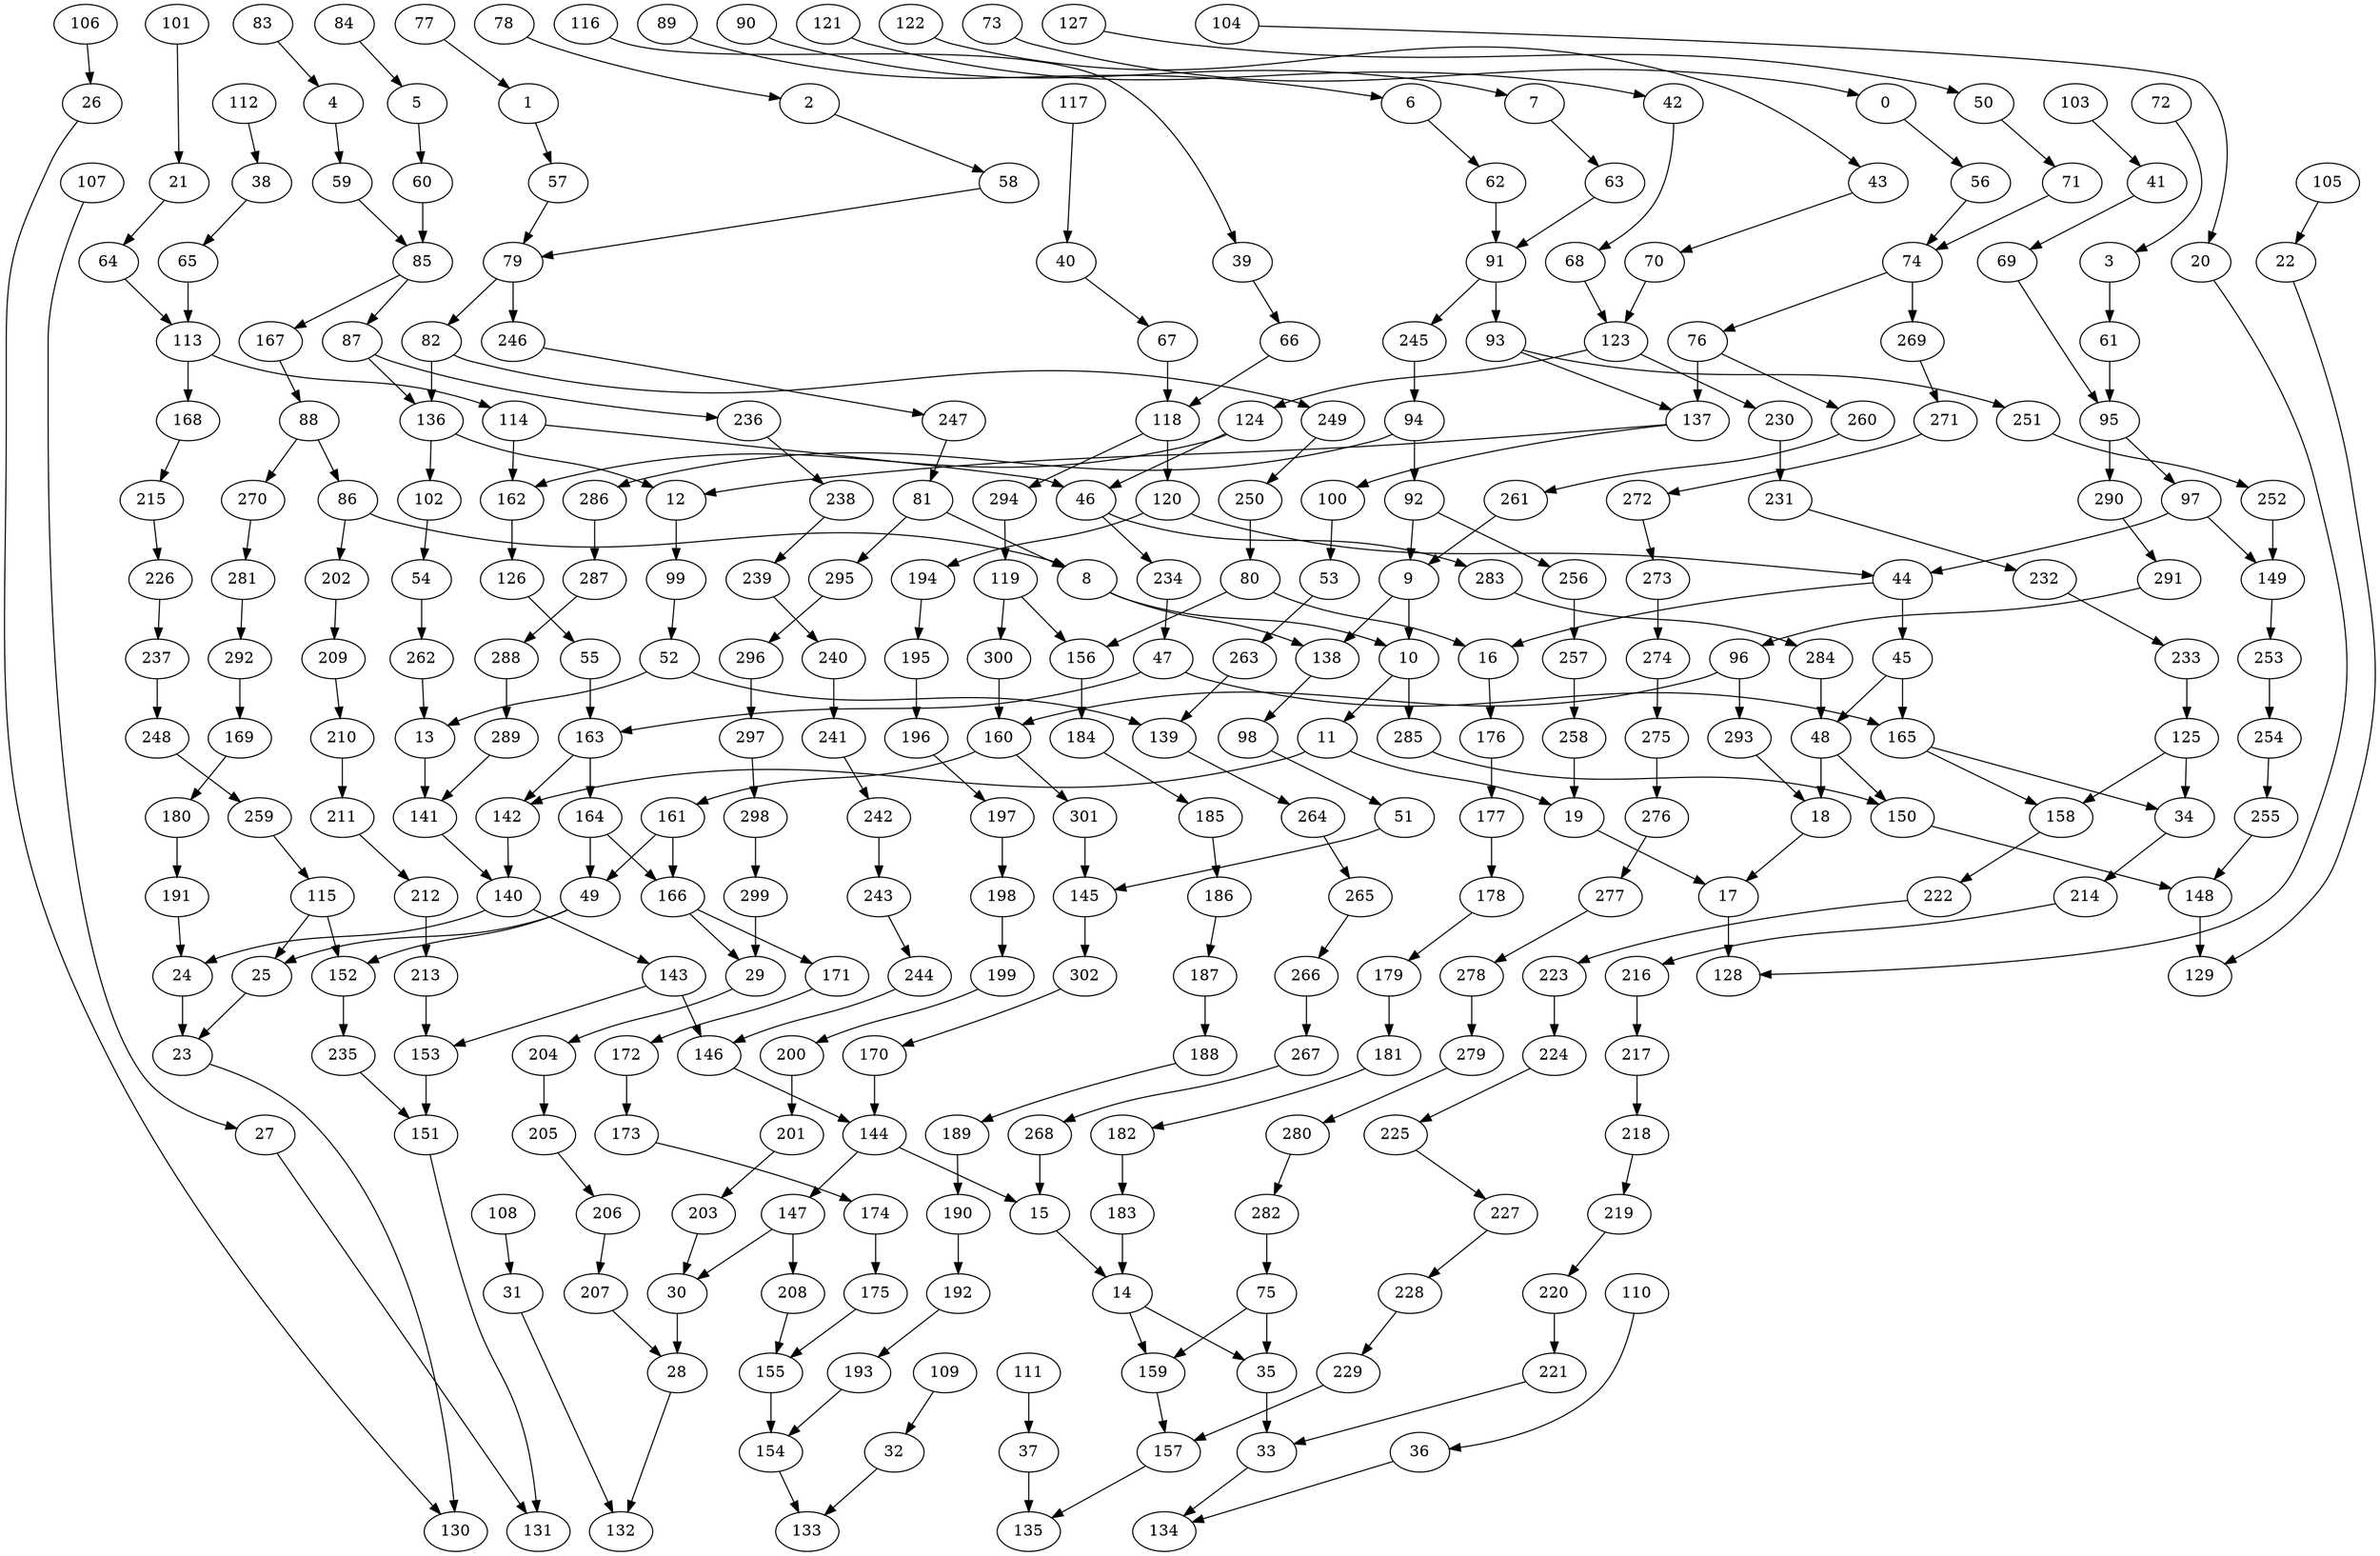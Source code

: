 digraph g {
0;
1;
2;
3;
4;
5;
6;
7;
8;
9;
10;
11;
12;
13;
14;
15;
16;
17;
18;
19;
20;
21;
22;
23;
24;
25;
26;
27;
28;
29;
30;
31;
32;
33;
34;
35;
36;
37;
38;
39;
40;
41;
42;
43;
44;
45;
46;
47;
48;
49;
50;
51;
52;
53;
54;
55;
56;
57;
58;
59;
60;
61;
62;
63;
64;
65;
66;
67;
68;
69;
70;
71;
72;
73;
74;
75;
76;
77;
78;
79;
80;
81;
82;
83;
84;
85;
86;
87;
88;
89;
90;
91;
92;
93;
94;
95;
96;
97;
98;
99;
100;
101;
102;
103;
104;
105;
106;
107;
108;
109;
110;
111;
112;
113;
114;
115;
116;
117;
118;
119;
120;
121;
122;
123;
124;
125;
126;
127;
128;
129;
130;
131;
132;
133;
134;
135;
136;
137;
138;
139;
140;
141;
142;
143;
144;
145;
146;
147;
148;
149;
150;
151;
152;
153;
154;
155;
156;
157;
158;
159;
160;
161;
162;
163;
164;
165;
166;
167;
168;
169;
170;
171;
172;
173;
174;
175;
176;
177;
178;
179;
180;
181;
182;
183;
184;
185;
186;
187;
188;
189;
190;
191;
192;
193;
194;
195;
196;
197;
198;
199;
200;
201;
202;
203;
204;
205;
206;
207;
208;
209;
210;
211;
212;
213;
214;
215;
216;
217;
218;
219;
220;
221;
222;
223;
224;
225;
226;
227;
228;
229;
230;
231;
232;
233;
234;
235;
236;
237;
238;
239;
240;
241;
242;
243;
244;
245;
246;
247;
248;
249;
250;
251;
252;
253;
254;
255;
256;
257;
258;
259;
260;
261;
262;
263;
264;
265;
266;
267;
268;
269;
270;
271;
272;
273;
274;
275;
276;
277;
278;
279;
280;
281;
282;
283;
284;
285;
286;
287;
288;
289;
290;
291;
292;
293;
294;
295;
296;
297;
298;
299;
300;
301;
302;
0 -> 56 [weight=0];
1 -> 57 [weight=0];
2 -> 58 [weight=0];
3 -> 61 [weight=1];
4 -> 59 [weight=0];
5 -> 60 [weight=0];
6 -> 62 [weight=0];
7 -> 63 [weight=0];
8 -> 10 [weight=0];
8 -> 138 [weight=0];
9 -> 138 [weight=0];
9 -> 10 [weight=2];
10 -> 285 [weight=5];
10 -> 11 [weight=1];
11 -> 142 [weight=1];
11 -> 19 [weight=0];
12 -> 99 [weight=0];
13 -> 141 [weight=8];
14 -> 35 [weight=0];
14 -> 159 [weight=0];
15 -> 14 [weight=2];
16 -> 176 [weight=0];
17 -> 128 [weight=1];
18 -> 17 [weight=0];
19 -> 17 [weight=0];
20 -> 128 [weight=0];
21 -> 64 [weight=0];
22 -> 129 [weight=0];
23 -> 130 [weight=0];
24 -> 23 [weight=3];
25 -> 23 [weight=0];
26 -> 130 [weight=0];
27 -> 131 [weight=0];
28 -> 132 [weight=0];
29 -> 204 [weight=1];
30 -> 28 [weight=2];
31 -> 132 [weight=0];
32 -> 133 [weight=0];
33 -> 134 [weight=0];
34 -> 214 [weight=0];
35 -> 33 [weight=6];
36 -> 134 [weight=0];
37 -> 135 [weight=1];
38 -> 65 [weight=0];
39 -> 66 [weight=0];
40 -> 67 [weight=0];
41 -> 69 [weight=0];
42 -> 68 [weight=0];
43 -> 70 [weight=0];
44 -> 45 [weight=2];
44 -> 16 [weight=0];
45 -> 165 [weight=3];
45 -> 48 [weight=0];
46 -> 283 [weight=3];
46 -> 234 [weight=0];
47 -> 163 [weight=9];
47 -> 165 [weight=3];
48 -> 18 [weight=8];
48 -> 150 [weight=2];
49 -> 152 [weight=1];
49 -> 25 [weight=1];
50 -> 71 [weight=0];
51 -> 145 [weight=0];
52 -> 139 [weight=1];
52 -> 13 [weight=0];
53 -> 263 [weight=1];
54 -> 262 [weight=0];
55 -> 163 [weight=8];
56 -> 74 [weight=0];
57 -> 79 [weight=0];
58 -> 79 [weight=0];
59 -> 85 [weight=0];
60 -> 85 [weight=1];
61 -> 95 [weight=1];
62 -> 91 [weight=3];
63 -> 91 [weight=0];
64 -> 113 [weight=0];
65 -> 113 [weight=1];
66 -> 118 [weight=0];
67 -> 118 [weight=1];
68 -> 123 [weight=0];
69 -> 95 [weight=0];
70 -> 123 [weight=1];
71 -> 74 [weight=0];
72 -> 3 [weight=0];
73 -> 0 [weight=0];
74 -> 76 [weight=1];
74 -> 269 [weight=3];
75 -> 35 [weight=2];
75 -> 159 [weight=0];
76 -> 260 [weight=0];
76 -> 137 [weight=4];
77 -> 1 [weight=0];
78 -> 2 [weight=0];
79 -> 246 [weight=2];
79 -> 82 [weight=1];
80 -> 16 [weight=2];
80 -> 156 [weight=3];
81 -> 8 [weight=3];
81 -> 295 [weight=2];
82 -> 136 [weight=6];
82 -> 249 [weight=0];
83 -> 4 [weight=0];
84 -> 5 [weight=0];
85 -> 167 [weight=0];
85 -> 87 [weight=0];
86 -> 8 [weight=2];
86 -> 202 [weight=0];
87 -> 236 [weight=0];
87 -> 136 [weight=0];
88 -> 270 [weight=0];
88 -> 86 [weight=0];
89 -> 6 [weight=0];
90 -> 7 [weight=0];
91 -> 93 [weight=9];
91 -> 245 [weight=0];
92 -> 9 [weight=1];
92 -> 256 [weight=0];
93 -> 251 [weight=0];
93 -> 137 [weight=0];
94 -> 286 [weight=0];
94 -> 92 [weight=3];
95 -> 290 [weight=5];
95 -> 97 [weight=1];
96 -> 293 [weight=0];
96 -> 160 [weight=0];
97 -> 149 [weight=3];
97 -> 44 [weight=0];
98 -> 51 [weight=0];
99 -> 52 [weight=1];
100 -> 53 [weight=1];
101 -> 21 [weight=0];
102 -> 54 [weight=0];
103 -> 41 [weight=0];
104 -> 20 [weight=0];
105 -> 22 [weight=0];
106 -> 26 [weight=0];
107 -> 27 [weight=0];
108 -> 31 [weight=0];
109 -> 32 [weight=0];
110 -> 36 [weight=0];
111 -> 37 [weight=1];
112 -> 38 [weight=0];
113 -> 168 [weight=7];
113 -> 114 [weight=4];
114 -> 46 [weight=0];
114 -> 162 [weight=1];
115 -> 152 [weight=0];
115 -> 25 [weight=0];
116 -> 39 [weight=0];
117 -> 40 [weight=0];
118 -> 120 [weight=3];
118 -> 294 [weight=0];
119 -> 300 [weight=0];
119 -> 156 [weight=0];
120 -> 44 [weight=1];
120 -> 194 [weight=4];
121 -> 42 [weight=0];
122 -> 43 [weight=0];
123 -> 230 [weight=2];
123 -> 124 [weight=1];
124 -> 162 [weight=0];
124 -> 46 [weight=1];
125 -> 34 [weight=0];
125 -> 158 [weight=0];
126 -> 55 [weight=1];
127 -> 50 [weight=0];
136 -> 12 [weight=2];
136 -> 102 [weight=1];
137 -> 100 [weight=0];
137 -> 12 [weight=0];
138 -> 98 [weight=1];
139 -> 264 [weight=0];
140 -> 24 [weight=2];
140 -> 143 [weight=1];
141 -> 140 [weight=0];
142 -> 140 [weight=1];
143 -> 153 [weight=0];
143 -> 146 [weight=2];
144 -> 15 [weight=3];
144 -> 147 [weight=1];
145 -> 302 [weight=3];
146 -> 144 [weight=3];
147 -> 208 [weight=4];
147 -> 30 [weight=0];
148 -> 129 [weight=1];
149 -> 253 [weight=0];
150 -> 148 [weight=0];
151 -> 131 [weight=0];
152 -> 235 [weight=2];
153 -> 151 [weight=2];
154 -> 133 [weight=0];
155 -> 154 [weight=4];
156 -> 184 [weight=1];
157 -> 135 [weight=0];
158 -> 222 [weight=0];
159 -> 157 [weight=0];
160 -> 301 [weight=0];
160 -> 161 [weight=0];
161 -> 166 [weight=1];
161 -> 49 [weight=0];
162 -> 126 [weight=1];
163 -> 142 [weight=0];
163 -> 164 [weight=4];
164 -> 49 [weight=1];
164 -> 166 [weight=0];
165 -> 34 [weight=0];
165 -> 158 [weight=0];
166 -> 29 [weight=0];
166 -> 171 [weight=2];
167 -> 88 [weight=0];
168 -> 215 [weight=0];
169 -> 180 [weight=0];
170 -> 144 [weight=2];
171 -> 172 [weight=0];
172 -> 173 [weight=0];
173 -> 174 [weight=0];
174 -> 175 [weight=0];
175 -> 155 [weight=0];
176 -> 177 [weight=1];
177 -> 178 [weight=1];
178 -> 179 [weight=0];
179 -> 181 [weight=0];
180 -> 191 [weight=5];
181 -> 182 [weight=0];
182 -> 183 [weight=3];
183 -> 14 [weight=6];
184 -> 185 [weight=0];
185 -> 186 [weight=0];
186 -> 187 [weight=0];
187 -> 188 [weight=1];
188 -> 189 [weight=0];
189 -> 190 [weight=0];
190 -> 192 [weight=0];
191 -> 24 [weight=0];
192 -> 193 [weight=0];
193 -> 154 [weight=0];
194 -> 195 [weight=0];
195 -> 196 [weight=0];
196 -> 197 [weight=0];
197 -> 198 [weight=0];
198 -> 199 [weight=0];
199 -> 200 [weight=0];
200 -> 201 [weight=2];
201 -> 203 [weight=0];
202 -> 209 [weight=0];
203 -> 30 [weight=0];
204 -> 205 [weight=0];
205 -> 206 [weight=0];
206 -> 207 [weight=0];
207 -> 28 [weight=1];
208 -> 155 [weight=0];
209 -> 210 [weight=0];
210 -> 211 [weight=0];
211 -> 212 [weight=1];
212 -> 213 [weight=6];
213 -> 153 [weight=1];
214 -> 216 [weight=0];
215 -> 226 [weight=0];
216 -> 217 [weight=1];
217 -> 218 [weight=2];
218 -> 219 [weight=0];
219 -> 220 [weight=0];
220 -> 221 [weight=1];
221 -> 33 [weight=0];
222 -> 223 [weight=0];
223 -> 224 [weight=0];
224 -> 225 [weight=0];
225 -> 227 [weight=0];
226 -> 237 [weight=0];
227 -> 228 [weight=0];
228 -> 229 [weight=0];
229 -> 157 [weight=0];
230 -> 231 [weight=1];
231 -> 232 [weight=0];
232 -> 233 [weight=0];
233 -> 125 [weight=0];
234 -> 47 [weight=0];
235 -> 151 [weight=0];
236 -> 238 [weight=0];
237 -> 248 [weight=0];
238 -> 239 [weight=0];
239 -> 240 [weight=3];
240 -> 241 [weight=0];
241 -> 242 [weight=0];
242 -> 243 [weight=1];
243 -> 244 [weight=0];
244 -> 146 [weight=0];
245 -> 94 [weight=3];
246 -> 247 [weight=0];
247 -> 81 [weight=0];
248 -> 259 [weight=0];
249 -> 250 [weight=2];
250 -> 80 [weight=1];
251 -> 252 [weight=1];
252 -> 149 [weight=3];
253 -> 254 [weight=1];
254 -> 255 [weight=0];
255 -> 148 [weight=0];
256 -> 257 [weight=0];
257 -> 258 [weight=1];
258 -> 19 [weight=1];
259 -> 115 [weight=0];
260 -> 261 [weight=0];
261 -> 9 [weight=0];
262 -> 13 [weight=0];
263 -> 139 [weight=0];
264 -> 265 [weight=0];
265 -> 266 [weight=0];
266 -> 267 [weight=0];
267 -> 268 [weight=0];
268 -> 15 [weight=2];
269 -> 271 [weight=1];
270 -> 281 [weight=0];
271 -> 272 [weight=0];
272 -> 273 [weight=0];
273 -> 274 [weight=0];
274 -> 275 [weight=0];
275 -> 276 [weight=3];
276 -> 277 [weight=0];
277 -> 278 [weight=0];
278 -> 279 [weight=0];
279 -> 280 [weight=0];
280 -> 282 [weight=0];
281 -> 292 [weight=0];
282 -> 75 [weight=2];
283 -> 284 [weight=0];
284 -> 48 [weight=1];
285 -> 150 [weight=0];
286 -> 287 [weight=1];
287 -> 288 [weight=0];
288 -> 289 [weight=1];
289 -> 141 [weight=1];
290 -> 291 [weight=0];
291 -> 96 [weight=0];
292 -> 169 [weight=0];
293 -> 18 [weight=2];
294 -> 119 [weight=1];
295 -> 296 [weight=1];
296 -> 297 [weight=2];
297 -> 298 [weight=2];
298 -> 299 [weight=2];
299 -> 29 [weight=4];
300 -> 160 [weight=5];
301 -> 145 [weight=2];
302 -> 170 [weight=1];
}
